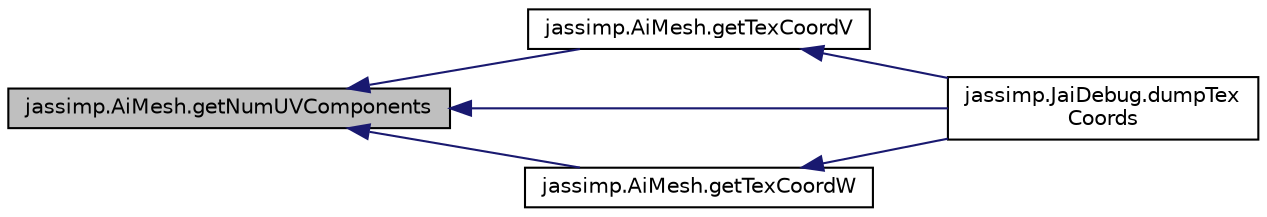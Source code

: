 digraph "jassimp.AiMesh.getNumUVComponents"
{
  edge [fontname="Helvetica",fontsize="10",labelfontname="Helvetica",labelfontsize="10"];
  node [fontname="Helvetica",fontsize="10",shape=record];
  rankdir="LR";
  Node1 [label="jassimp.AiMesh.getNumUVComponents",height=0.2,width=0.4,color="black", fillcolor="grey75", style="filled", fontcolor="black"];
  Node1 -> Node2 [dir="back",color="midnightblue",fontsize="10",style="solid"];
  Node2 [label="jassimp.AiMesh.getTexCoordV",height=0.2,width=0.4,color="black", fillcolor="white", style="filled",URL="$classjassimp_1_1_ai_mesh.html#a957a27c6b7dfcd62f3f025b65d94c2af"];
  Node2 -> Node3 [dir="back",color="midnightblue",fontsize="10",style="solid"];
  Node3 [label="jassimp.JaiDebug.dumpTex\lCoords",height=0.2,width=0.4,color="black", fillcolor="white", style="filled",URL="$classjassimp_1_1_jai_debug.html#a6cb70bfa073bec664f0337aa26e653f9"];
  Node1 -> Node4 [dir="back",color="midnightblue",fontsize="10",style="solid"];
  Node4 [label="jassimp.AiMesh.getTexCoordW",height=0.2,width=0.4,color="black", fillcolor="white", style="filled",URL="$classjassimp_1_1_ai_mesh.html#a79a7ae306edd412ec429cc837f8b48fd"];
  Node4 -> Node3 [dir="back",color="midnightblue",fontsize="10",style="solid"];
  Node1 -> Node3 [dir="back",color="midnightblue",fontsize="10",style="solid"];
}

